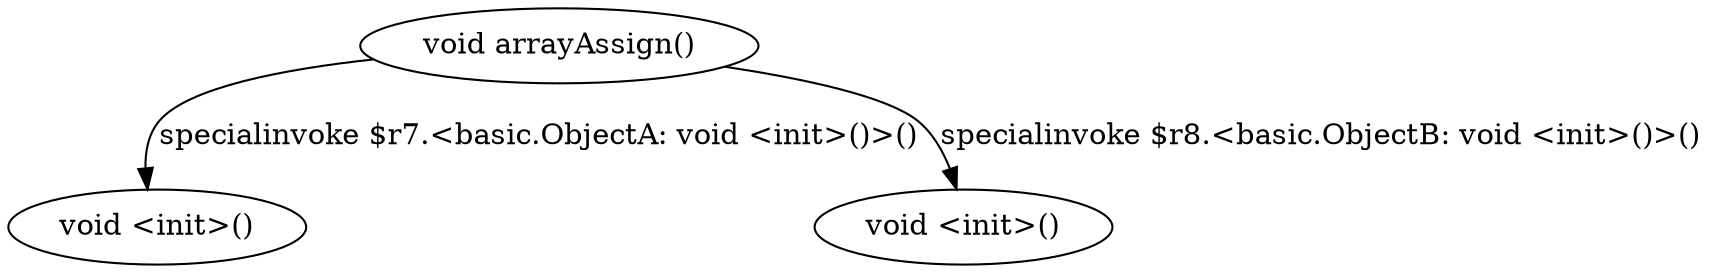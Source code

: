 digraph g {
2[label="void <init>()"]
0[label="void arrayAssign()"]
1[label="void <init>()"]
0->1[label="specialinvoke $r8.<basic.ObjectB: void <init>()>()"]
0->2[label="specialinvoke $r7.<basic.ObjectA: void <init>()>()"]
}